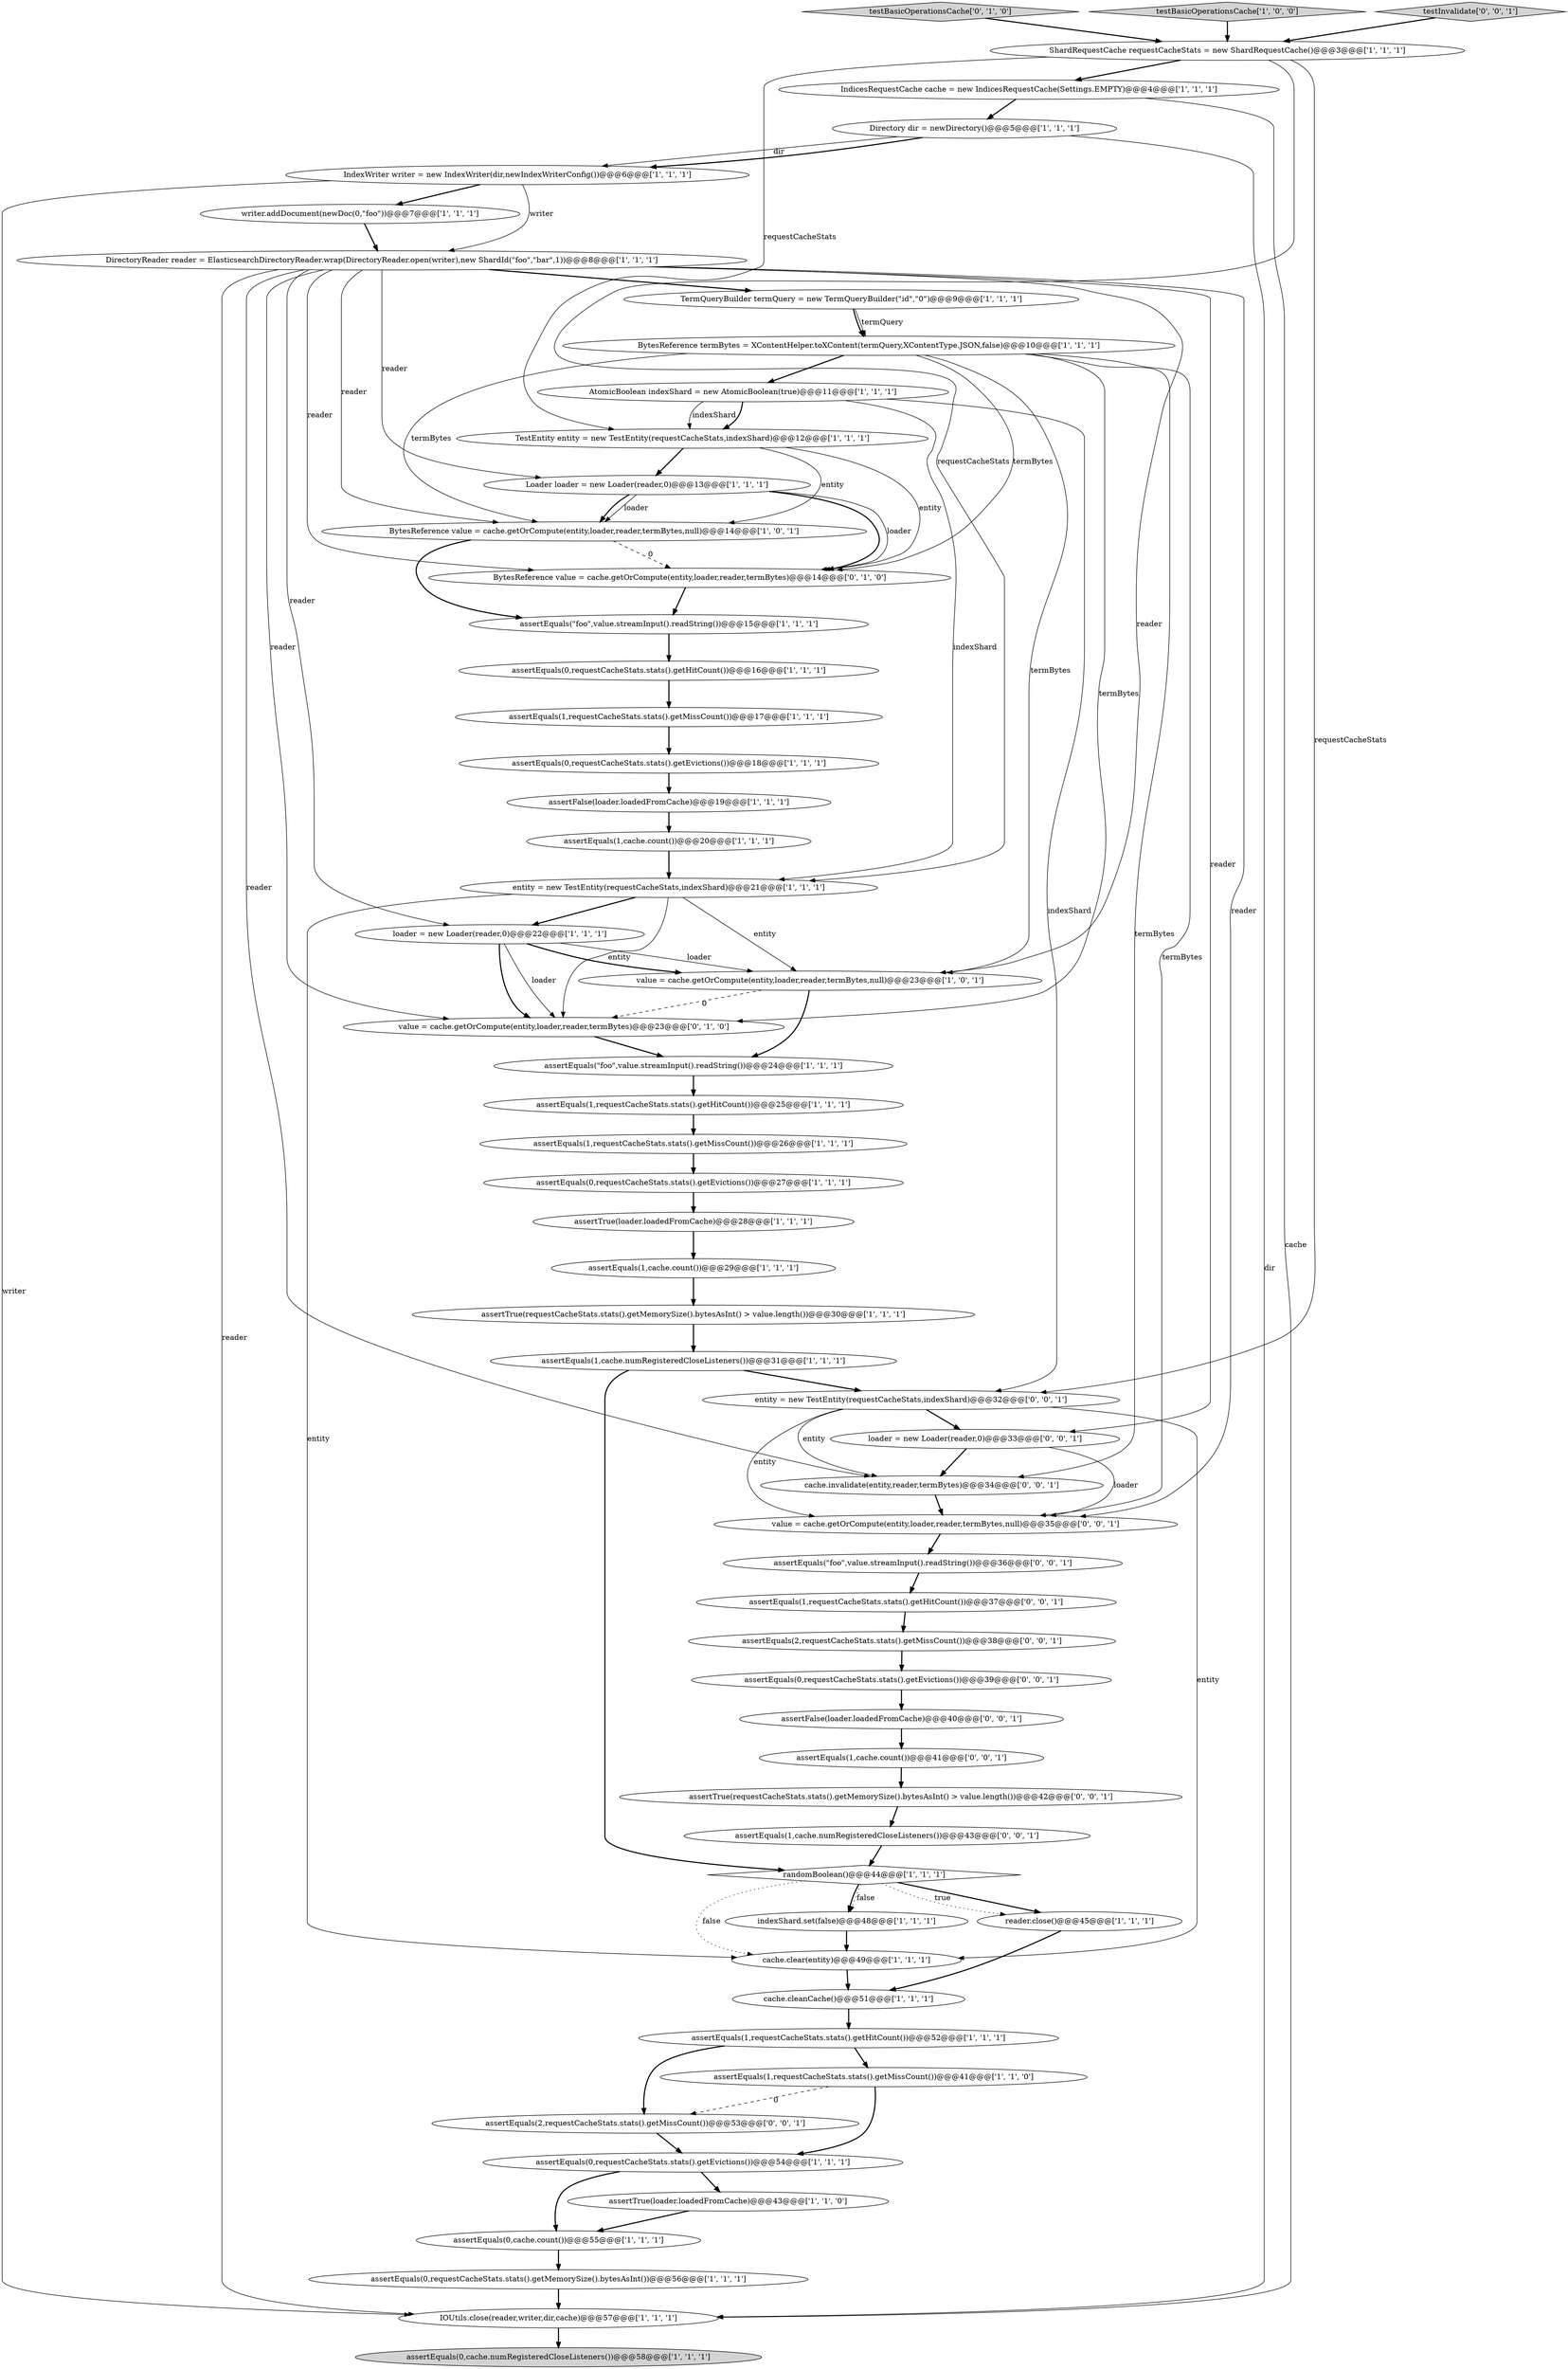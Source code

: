 digraph {
13 [style = filled, label = "randomBoolean()@@@44@@@['1', '1', '1']", fillcolor = white, shape = diamond image = "AAA0AAABBB1BBB"];
15 [style = filled, label = "BytesReference value = cache.getOrCompute(entity,loader,reader,termBytes,null)@@@14@@@['1', '0', '1']", fillcolor = white, shape = ellipse image = "AAA0AAABBB1BBB"];
32 [style = filled, label = "DirectoryReader reader = ElasticsearchDirectoryReader.wrap(DirectoryReader.open(writer),new ShardId(\"foo\",\"bar\",1))@@@8@@@['1', '1', '1']", fillcolor = white, shape = ellipse image = "AAA0AAABBB1BBB"];
44 [style = filled, label = "testBasicOperationsCache['0', '1', '0']", fillcolor = lightgray, shape = diamond image = "AAA0AAABBB2BBB"];
40 [style = filled, label = "assertEquals(1,cache.count())@@@29@@@['1', '1', '1']", fillcolor = white, shape = ellipse image = "AAA0AAABBB1BBB"];
52 [style = filled, label = "assertEquals(\"foo\",value.streamInput().readString())@@@36@@@['0', '0', '1']", fillcolor = white, shape = ellipse image = "AAA0AAABBB3BBB"];
3 [style = filled, label = "assertEquals(0,requestCacheStats.stats().getEvictions())@@@18@@@['1', '1', '1']", fillcolor = white, shape = ellipse image = "AAA0AAABBB1BBB"];
47 [style = filled, label = "assertEquals(0,requestCacheStats.stats().getEvictions())@@@39@@@['0', '0', '1']", fillcolor = white, shape = ellipse image = "AAA0AAABBB3BBB"];
22 [style = filled, label = "assertFalse(loader.loadedFromCache)@@@19@@@['1', '1', '1']", fillcolor = white, shape = ellipse image = "AAA0AAABBB1BBB"];
23 [style = filled, label = "value = cache.getOrCompute(entity,loader,reader,termBytes,null)@@@23@@@['1', '0', '1']", fillcolor = white, shape = ellipse image = "AAA0AAABBB1BBB"];
4 [style = filled, label = "assertTrue(requestCacheStats.stats().getMemorySize().bytesAsInt() > value.length())@@@30@@@['1', '1', '1']", fillcolor = white, shape = ellipse image = "AAA0AAABBB1BBB"];
10 [style = filled, label = "assertEquals(1,cache.numRegisteredCloseListeners())@@@31@@@['1', '1', '1']", fillcolor = white, shape = ellipse image = "AAA0AAABBB1BBB"];
14 [style = filled, label = "Directory dir = newDirectory()@@@5@@@['1', '1', '1']", fillcolor = white, shape = ellipse image = "AAA0AAABBB1BBB"];
2 [style = filled, label = "testBasicOperationsCache['1', '0', '0']", fillcolor = lightgray, shape = diamond image = "AAA0AAABBB1BBB"];
1 [style = filled, label = "assertEquals(1,requestCacheStats.stats().getMissCount())@@@17@@@['1', '1', '1']", fillcolor = white, shape = ellipse image = "AAA0AAABBB1BBB"];
8 [style = filled, label = "assertEquals(1,requestCacheStats.stats().getMissCount())@@@26@@@['1', '1', '1']", fillcolor = white, shape = ellipse image = "AAA0AAABBB1BBB"];
43 [style = filled, label = "value = cache.getOrCompute(entity,loader,reader,termBytes)@@@23@@@['0', '1', '0']", fillcolor = white, shape = ellipse image = "AAA1AAABBB2BBB"];
20 [style = filled, label = "assertEquals(0,requestCacheStats.stats().getMemorySize().bytesAsInt())@@@56@@@['1', '1', '1']", fillcolor = white, shape = ellipse image = "AAA0AAABBB1BBB"];
45 [style = filled, label = "BytesReference value = cache.getOrCompute(entity,loader,reader,termBytes)@@@14@@@['0', '1', '0']", fillcolor = white, shape = ellipse image = "AAA1AAABBB2BBB"];
50 [style = filled, label = "assertEquals(2,requestCacheStats.stats().getMissCount())@@@53@@@['0', '0', '1']", fillcolor = white, shape = ellipse image = "AAA0AAABBB3BBB"];
38 [style = filled, label = "loader = new Loader(reader,0)@@@22@@@['1', '1', '1']", fillcolor = white, shape = ellipse image = "AAA0AAABBB1BBB"];
51 [style = filled, label = "entity = new TestEntity(requestCacheStats,indexShard)@@@32@@@['0', '0', '1']", fillcolor = white, shape = ellipse image = "AAA0AAABBB3BBB"];
54 [style = filled, label = "assertEquals(1,cache.count())@@@41@@@['0', '0', '1']", fillcolor = white, shape = ellipse image = "AAA0AAABBB3BBB"];
55 [style = filled, label = "assertEquals(2,requestCacheStats.stats().getMissCount())@@@38@@@['0', '0', '1']", fillcolor = white, shape = ellipse image = "AAA0AAABBB3BBB"];
0 [style = filled, label = "assertEquals(1,requestCacheStats.stats().getMissCount())@@@41@@@['1', '1', '0']", fillcolor = white, shape = ellipse image = "AAA0AAABBB1BBB"];
30 [style = filled, label = "BytesReference termBytes = XContentHelper.toXContent(termQuery,XContentType.JSON,false)@@@10@@@['1', '1', '1']", fillcolor = white, shape = ellipse image = "AAA0AAABBB1BBB"];
29 [style = filled, label = "assertEquals(0,requestCacheStats.stats().getHitCount())@@@16@@@['1', '1', '1']", fillcolor = white, shape = ellipse image = "AAA0AAABBB1BBB"];
12 [style = filled, label = "ShardRequestCache requestCacheStats = new ShardRequestCache()@@@3@@@['1', '1', '1']", fillcolor = white, shape = ellipse image = "AAA0AAABBB1BBB"];
56 [style = filled, label = "loader = new Loader(reader,0)@@@33@@@['0', '0', '1']", fillcolor = white, shape = ellipse image = "AAA0AAABBB3BBB"];
49 [style = filled, label = "testInvalidate['0', '0', '1']", fillcolor = lightgray, shape = diamond image = "AAA0AAABBB3BBB"];
59 [style = filled, label = "cache.invalidate(entity,reader,termBytes)@@@34@@@['0', '0', '1']", fillcolor = white, shape = ellipse image = "AAA0AAABBB3BBB"];
37 [style = filled, label = "IndexWriter writer = new IndexWriter(dir,newIndexWriterConfig())@@@6@@@['1', '1', '1']", fillcolor = white, shape = ellipse image = "AAA0AAABBB1BBB"];
48 [style = filled, label = "assertFalse(loader.loadedFromCache)@@@40@@@['0', '0', '1']", fillcolor = white, shape = ellipse image = "AAA0AAABBB3BBB"];
26 [style = filled, label = "assertTrue(loader.loadedFromCache)@@@43@@@['1', '1', '0']", fillcolor = white, shape = ellipse image = "AAA0AAABBB1BBB"];
46 [style = filled, label = "assertEquals(1,cache.numRegisteredCloseListeners())@@@43@@@['0', '0', '1']", fillcolor = white, shape = ellipse image = "AAA0AAABBB3BBB"];
53 [style = filled, label = "assertEquals(1,requestCacheStats.stats().getHitCount())@@@37@@@['0', '0', '1']", fillcolor = white, shape = ellipse image = "AAA0AAABBB3BBB"];
34 [style = filled, label = "IOUtils.close(reader,writer,dir,cache)@@@57@@@['1', '1', '1']", fillcolor = white, shape = ellipse image = "AAA0AAABBB1BBB"];
18 [style = filled, label = "assertTrue(loader.loadedFromCache)@@@28@@@['1', '1', '1']", fillcolor = white, shape = ellipse image = "AAA0AAABBB1BBB"];
21 [style = filled, label = "AtomicBoolean indexShard = new AtomicBoolean(true)@@@11@@@['1', '1', '1']", fillcolor = white, shape = ellipse image = "AAA0AAABBB1BBB"];
27 [style = filled, label = "assertEquals(0,requestCacheStats.stats().getEvictions())@@@54@@@['1', '1', '1']", fillcolor = white, shape = ellipse image = "AAA0AAABBB1BBB"];
36 [style = filled, label = "writer.addDocument(newDoc(0,\"foo\"))@@@7@@@['1', '1', '1']", fillcolor = white, shape = ellipse image = "AAA0AAABBB1BBB"];
5 [style = filled, label = "TermQueryBuilder termQuery = new TermQueryBuilder(\"id\",\"0\")@@@9@@@['1', '1', '1']", fillcolor = white, shape = ellipse image = "AAA0AAABBB1BBB"];
17 [style = filled, label = "reader.close()@@@45@@@['1', '1', '1']", fillcolor = white, shape = ellipse image = "AAA0AAABBB1BBB"];
28 [style = filled, label = "assertEquals(0,cache.numRegisteredCloseListeners())@@@58@@@['1', '1', '1']", fillcolor = lightgray, shape = ellipse image = "AAA0AAABBB1BBB"];
31 [style = filled, label = "assertEquals(\"foo\",value.streamInput().readString())@@@15@@@['1', '1', '1']", fillcolor = white, shape = ellipse image = "AAA0AAABBB1BBB"];
39 [style = filled, label = "assertEquals(\"foo\",value.streamInput().readString())@@@24@@@['1', '1', '1']", fillcolor = white, shape = ellipse image = "AAA0AAABBB1BBB"];
9 [style = filled, label = "assertEquals(1,requestCacheStats.stats().getHitCount())@@@25@@@['1', '1', '1']", fillcolor = white, shape = ellipse image = "AAA0AAABBB1BBB"];
25 [style = filled, label = "entity = new TestEntity(requestCacheStats,indexShard)@@@21@@@['1', '1', '1']", fillcolor = white, shape = ellipse image = "AAA0AAABBB1BBB"];
6 [style = filled, label = "assertEquals(1,cache.count())@@@20@@@['1', '1', '1']", fillcolor = white, shape = ellipse image = "AAA0AAABBB1BBB"];
42 [style = filled, label = "assertEquals(0,cache.count())@@@55@@@['1', '1', '1']", fillcolor = white, shape = ellipse image = "AAA0AAABBB1BBB"];
58 [style = filled, label = "value = cache.getOrCompute(entity,loader,reader,termBytes,null)@@@35@@@['0', '0', '1']", fillcolor = white, shape = ellipse image = "AAA0AAABBB3BBB"];
7 [style = filled, label = "cache.cleanCache()@@@51@@@['1', '1', '1']", fillcolor = white, shape = ellipse image = "AAA0AAABBB1BBB"];
16 [style = filled, label = "assertEquals(0,requestCacheStats.stats().getEvictions())@@@27@@@['1', '1', '1']", fillcolor = white, shape = ellipse image = "AAA0AAABBB1BBB"];
24 [style = filled, label = "cache.clear(entity)@@@49@@@['1', '1', '1']", fillcolor = white, shape = ellipse image = "AAA0AAABBB1BBB"];
57 [style = filled, label = "assertTrue(requestCacheStats.stats().getMemorySize().bytesAsInt() > value.length())@@@42@@@['0', '0', '1']", fillcolor = white, shape = ellipse image = "AAA0AAABBB3BBB"];
11 [style = filled, label = "IndicesRequestCache cache = new IndicesRequestCache(Settings.EMPTY)@@@4@@@['1', '1', '1']", fillcolor = white, shape = ellipse image = "AAA0AAABBB1BBB"];
19 [style = filled, label = "assertEquals(1,requestCacheStats.stats().getHitCount())@@@52@@@['1', '1', '1']", fillcolor = white, shape = ellipse image = "AAA0AAABBB1BBB"];
33 [style = filled, label = "indexShard.set(false)@@@48@@@['1', '1', '1']", fillcolor = white, shape = ellipse image = "AAA0AAABBB1BBB"];
35 [style = filled, label = "Loader loader = new Loader(reader,0)@@@13@@@['1', '1', '1']", fillcolor = white, shape = ellipse image = "AAA0AAABBB1BBB"];
41 [style = filled, label = "TestEntity entity = new TestEntity(requestCacheStats,indexShard)@@@12@@@['1', '1', '1']", fillcolor = white, shape = ellipse image = "AAA0AAABBB1BBB"];
32->59 [style = solid, label="reader"];
53->55 [style = bold, label=""];
30->21 [style = bold, label=""];
13->33 [style = dotted, label="false"];
40->4 [style = bold, label=""];
32->58 [style = solid, label="reader"];
19->0 [style = bold, label=""];
41->35 [style = bold, label=""];
11->34 [style = solid, label="cache"];
43->39 [style = bold, label=""];
37->34 [style = solid, label="writer"];
35->45 [style = bold, label=""];
0->27 [style = bold, label=""];
32->34 [style = solid, label="reader"];
30->43 [style = solid, label="termBytes"];
30->45 [style = solid, label="termBytes"];
6->25 [style = bold, label=""];
59->58 [style = bold, label=""];
14->34 [style = solid, label="dir"];
31->29 [style = bold, label=""];
7->19 [style = bold, label=""];
51->58 [style = solid, label="entity"];
52->53 [style = bold, label=""];
33->24 [style = bold, label=""];
56->58 [style = solid, label="loader"];
8->16 [style = bold, label=""];
32->15 [style = solid, label="reader"];
51->59 [style = solid, label="entity"];
24->7 [style = bold, label=""];
34->28 [style = bold, label=""];
26->42 [style = bold, label=""];
23->43 [style = dashed, label="0"];
25->43 [style = solid, label="entity"];
48->54 [style = bold, label=""];
37->32 [style = solid, label="writer"];
15->31 [style = bold, label=""];
21->41 [style = solid, label="indexShard"];
10->51 [style = bold, label=""];
38->43 [style = bold, label=""];
38->43 [style = solid, label="loader"];
45->31 [style = bold, label=""];
54->57 [style = bold, label=""];
32->23 [style = solid, label="reader"];
19->50 [style = bold, label=""];
42->20 [style = bold, label=""];
38->23 [style = bold, label=""];
27->26 [style = bold, label=""];
38->23 [style = solid, label="loader"];
35->15 [style = bold, label=""];
3->22 [style = bold, label=""];
51->56 [style = bold, label=""];
29->1 [style = bold, label=""];
41->45 [style = solid, label="entity"];
51->24 [style = solid, label="entity"];
25->23 [style = solid, label="entity"];
25->24 [style = solid, label="entity"];
22->6 [style = bold, label=""];
13->17 [style = bold, label=""];
57->46 [style = bold, label=""];
12->25 [style = solid, label="requestCacheStats"];
27->42 [style = bold, label=""];
32->38 [style = solid, label="reader"];
13->17 [style = dotted, label="true"];
11->14 [style = bold, label=""];
47->48 [style = bold, label=""];
35->45 [style = solid, label="loader"];
10->13 [style = bold, label=""];
5->30 [style = solid, label="termQuery"];
18->40 [style = bold, label=""];
32->35 [style = solid, label="reader"];
13->24 [style = dotted, label="false"];
39->9 [style = bold, label=""];
36->32 [style = bold, label=""];
4->10 [style = bold, label=""];
12->51 [style = solid, label="requestCacheStats"];
17->7 [style = bold, label=""];
30->58 [style = solid, label="termBytes"];
55->47 [style = bold, label=""];
14->37 [style = solid, label="dir"];
21->41 [style = bold, label=""];
20->34 [style = bold, label=""];
44->12 [style = bold, label=""];
46->13 [style = bold, label=""];
35->15 [style = solid, label="loader"];
32->45 [style = solid, label="reader"];
30->15 [style = solid, label="termBytes"];
32->5 [style = bold, label=""];
16->18 [style = bold, label=""];
14->37 [style = bold, label=""];
23->39 [style = bold, label=""];
32->56 [style = solid, label="reader"];
25->38 [style = bold, label=""];
13->33 [style = bold, label=""];
30->23 [style = solid, label="termBytes"];
37->36 [style = bold, label=""];
58->52 [style = bold, label=""];
1->3 [style = bold, label=""];
5->30 [style = bold, label=""];
56->59 [style = bold, label=""];
15->45 [style = dashed, label="0"];
21->51 [style = solid, label="indexShard"];
32->43 [style = solid, label="reader"];
12->41 [style = solid, label="requestCacheStats"];
12->11 [style = bold, label=""];
41->15 [style = solid, label="entity"];
21->25 [style = solid, label="indexShard"];
50->27 [style = bold, label=""];
0->50 [style = dashed, label="0"];
9->8 [style = bold, label=""];
30->59 [style = solid, label="termBytes"];
49->12 [style = bold, label=""];
2->12 [style = bold, label=""];
}
